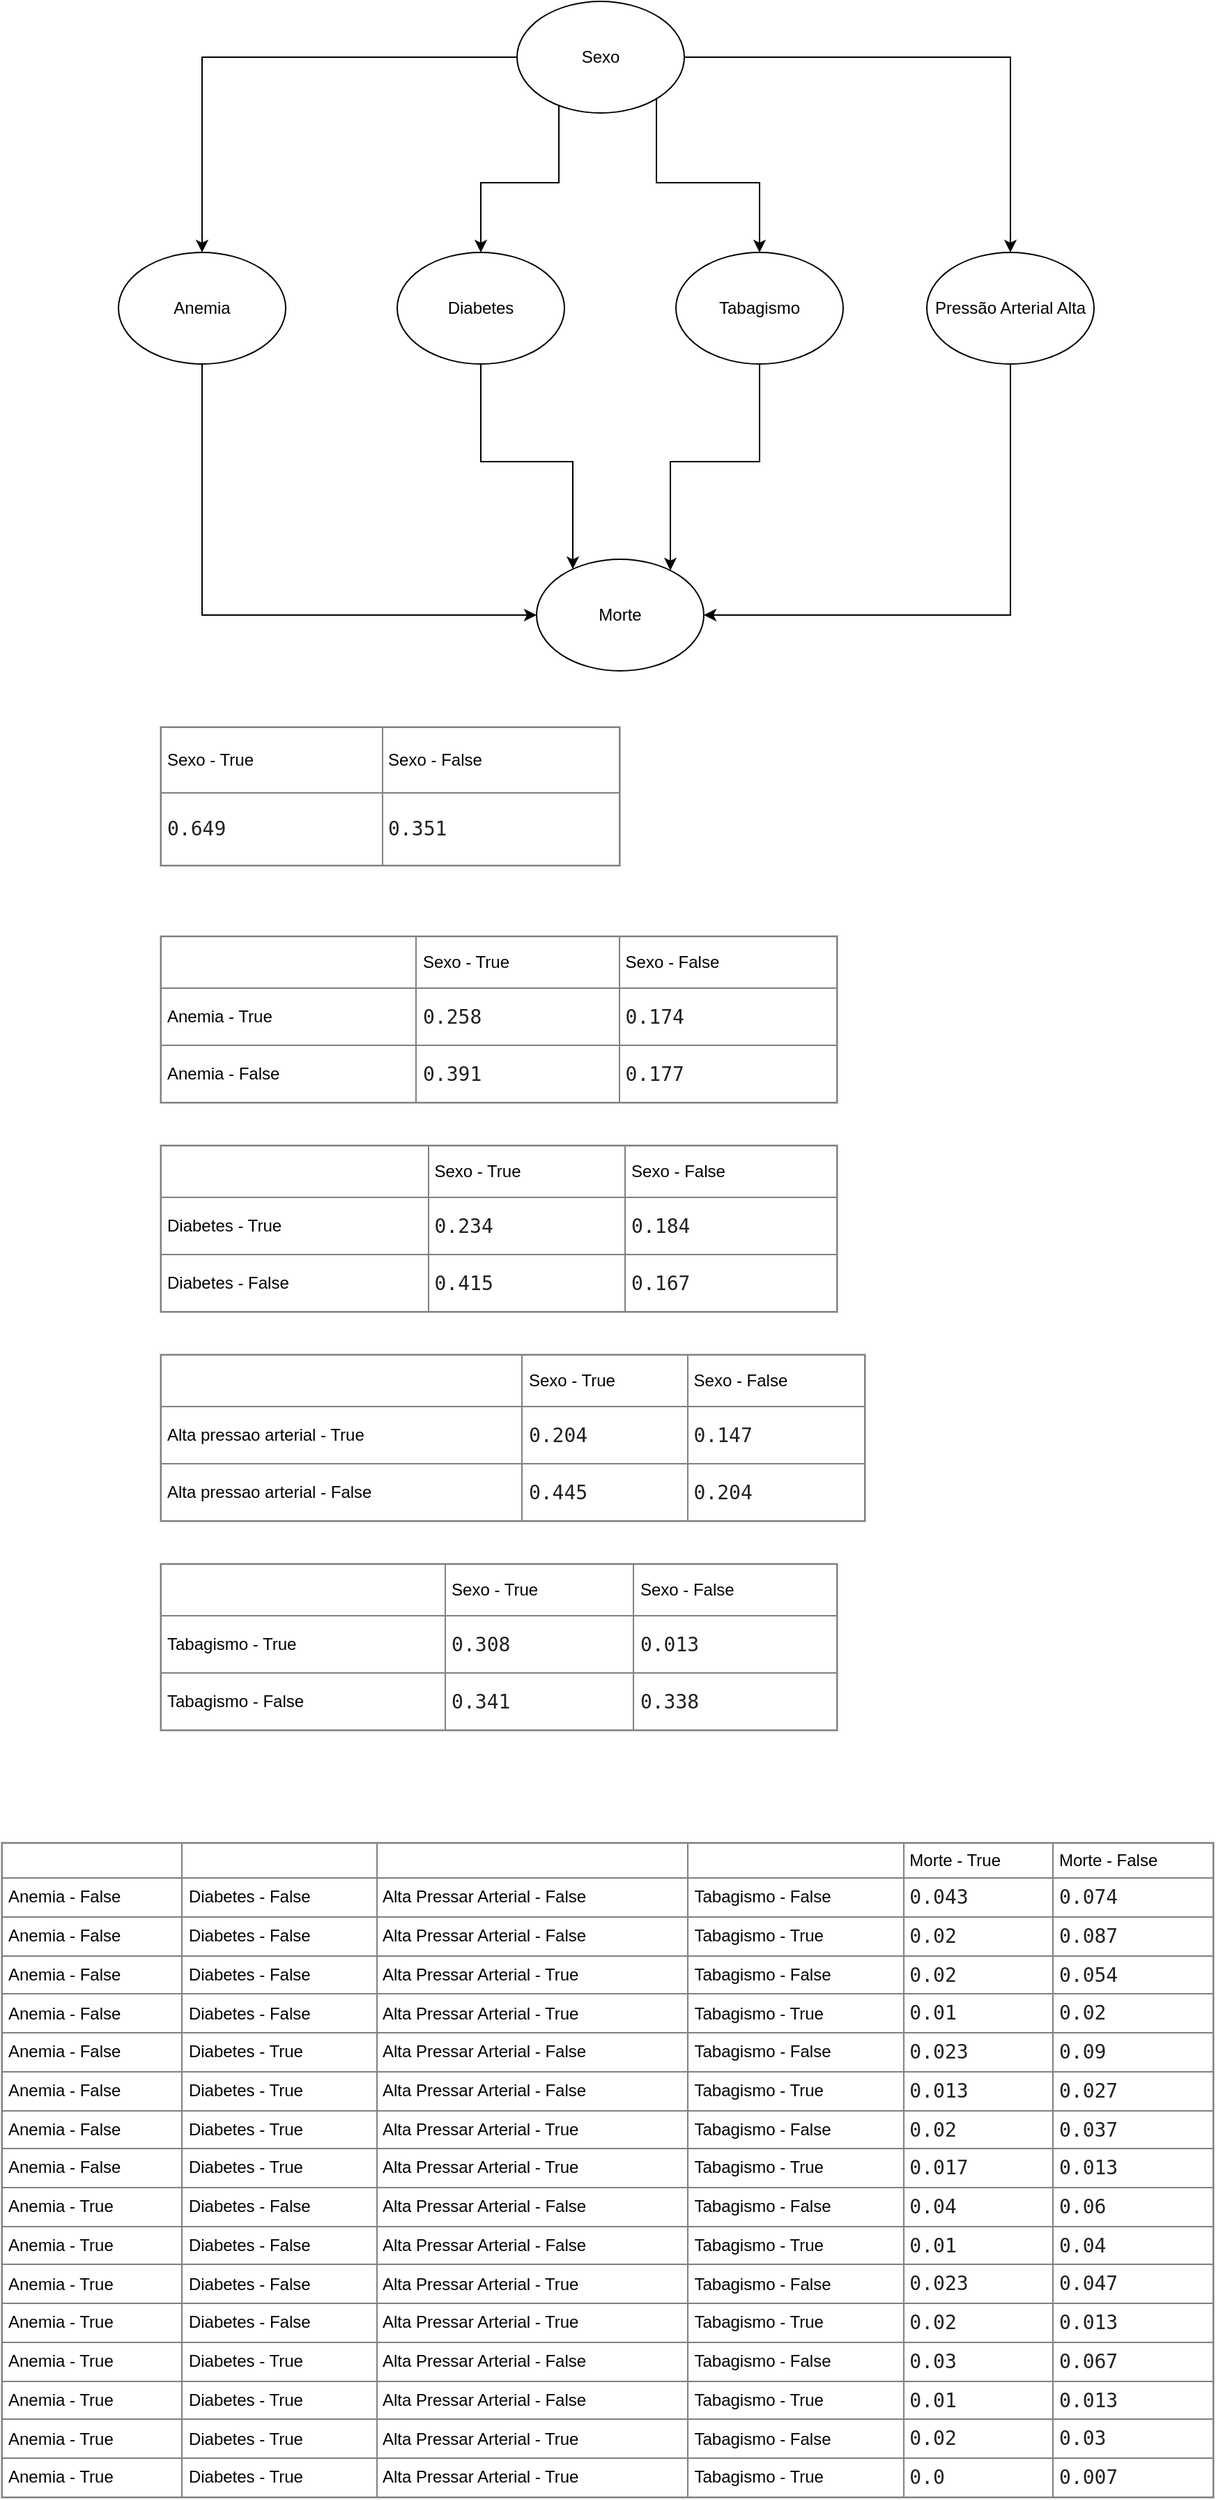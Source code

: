 <mxfile version="15.1.1" type="device"><diagram id="i_Kk3ZW4-3bpHJfvWdNU" name="Página-1"><mxGraphModel dx="1695" dy="504" grid="1" gridSize="10" guides="1" tooltips="1" connect="1" arrows="1" fold="1" page="1" pageScale="1" pageWidth="827" pageHeight="1169" math="0" shadow="0"><root><mxCell id="0"/><mxCell id="1" parent="0"/><mxCell id="EiT9uhDZ60-IQ1x-TO8C-58" style="edgeStyle=orthogonalEdgeStyle;rounded=0;orthogonalLoop=1;jettySize=auto;html=1;entryX=0;entryY=0.5;entryDx=0;entryDy=0;" parent="1" source="EiT9uhDZ60-IQ1x-TO8C-52" target="EiT9uhDZ60-IQ1x-TO8C-56" edge="1"><mxGeometry relative="1" as="geometry"><Array as="points"><mxPoint x="124" y="850"/></Array></mxGeometry></mxCell><mxCell id="EiT9uhDZ60-IQ1x-TO8C-52" value="Anemia" style="ellipse;whiteSpace=wrap;html=1;" parent="1" vertex="1"><mxGeometry x="64" y="590" width="120" height="80" as="geometry"/></mxCell><mxCell id="EiT9uhDZ60-IQ1x-TO8C-59" style="edgeStyle=orthogonalEdgeStyle;rounded=0;orthogonalLoop=1;jettySize=auto;html=1;exitX=0.5;exitY=1;exitDx=0;exitDy=0;" parent="1" source="EiT9uhDZ60-IQ1x-TO8C-53" target="EiT9uhDZ60-IQ1x-TO8C-56" edge="1"><mxGeometry relative="1" as="geometry"><Array as="points"><mxPoint x="324" y="740"/><mxPoint x="390" y="740"/></Array></mxGeometry></mxCell><mxCell id="EiT9uhDZ60-IQ1x-TO8C-53" value="Diabetes" style="ellipse;whiteSpace=wrap;html=1;" parent="1" vertex="1"><mxGeometry x="264" y="590" width="120" height="80" as="geometry"/></mxCell><mxCell id="EiT9uhDZ60-IQ1x-TO8C-61" style="edgeStyle=orthogonalEdgeStyle;rounded=0;orthogonalLoop=1;jettySize=auto;html=1;" parent="1" source="EiT9uhDZ60-IQ1x-TO8C-54" target="EiT9uhDZ60-IQ1x-TO8C-56" edge="1"><mxGeometry relative="1" as="geometry"><Array as="points"><mxPoint x="524" y="740"/><mxPoint x="460" y="740"/></Array></mxGeometry></mxCell><mxCell id="EiT9uhDZ60-IQ1x-TO8C-54" value="Tabagismo" style="ellipse;whiteSpace=wrap;html=1;" parent="1" vertex="1"><mxGeometry x="464" y="590" width="120" height="80" as="geometry"/></mxCell><mxCell id="EiT9uhDZ60-IQ1x-TO8C-63" style="edgeStyle=orthogonalEdgeStyle;rounded=0;orthogonalLoop=1;jettySize=auto;html=1;" parent="1" source="EiT9uhDZ60-IQ1x-TO8C-55" target="EiT9uhDZ60-IQ1x-TO8C-56" edge="1"><mxGeometry relative="1" as="geometry"><Array as="points"><mxPoint x="704" y="850"/></Array></mxGeometry></mxCell><mxCell id="EiT9uhDZ60-IQ1x-TO8C-55" value="Pressão Arterial Alta" style="ellipse;whiteSpace=wrap;html=1;" parent="1" vertex="1"><mxGeometry x="644" y="590" width="120" height="80" as="geometry"/></mxCell><mxCell id="EiT9uhDZ60-IQ1x-TO8C-56" value="Morte" style="ellipse;whiteSpace=wrap;html=1;" parent="1" vertex="1"><mxGeometry x="364" y="810" width="120" height="80" as="geometry"/></mxCell><mxCell id="OH7lUjI0mVO3vPzC_5X3-2" style="edgeStyle=orthogonalEdgeStyle;rounded=0;orthogonalLoop=1;jettySize=auto;html=1;" parent="1" source="OH7lUjI0mVO3vPzC_5X3-1" target="EiT9uhDZ60-IQ1x-TO8C-52" edge="1"><mxGeometry relative="1" as="geometry"/></mxCell><mxCell id="OH7lUjI0mVO3vPzC_5X3-3" style="edgeStyle=orthogonalEdgeStyle;rounded=0;orthogonalLoop=1;jettySize=auto;html=1;" parent="1" source="OH7lUjI0mVO3vPzC_5X3-1" target="EiT9uhDZ60-IQ1x-TO8C-55" edge="1"><mxGeometry relative="1" as="geometry"/></mxCell><mxCell id="OH7lUjI0mVO3vPzC_5X3-4" style="edgeStyle=orthogonalEdgeStyle;rounded=0;orthogonalLoop=1;jettySize=auto;html=1;" parent="1" source="OH7lUjI0mVO3vPzC_5X3-1" target="EiT9uhDZ60-IQ1x-TO8C-53" edge="1"><mxGeometry relative="1" as="geometry"><Array as="points"><mxPoint x="380" y="540"/><mxPoint x="324" y="540"/></Array></mxGeometry></mxCell><mxCell id="OH7lUjI0mVO3vPzC_5X3-5" style="edgeStyle=orthogonalEdgeStyle;rounded=0;orthogonalLoop=1;jettySize=auto;html=1;" parent="1" source="OH7lUjI0mVO3vPzC_5X3-1" target="EiT9uhDZ60-IQ1x-TO8C-54" edge="1"><mxGeometry relative="1" as="geometry"><Array as="points"><mxPoint x="450" y="540"/><mxPoint x="524" y="540"/></Array></mxGeometry></mxCell><mxCell id="OH7lUjI0mVO3vPzC_5X3-1" value="Sexo" style="ellipse;whiteSpace=wrap;html=1;" parent="1" vertex="1"><mxGeometry x="350" y="410" width="120" height="80" as="geometry"/></mxCell><mxCell id="9E2G7hv2_-pLJ6egkP2h-28" value="&lt;table border=&quot;1&quot; width=&quot;100%&quot; cellpadding=&quot;4&quot; style=&quot;width: 100% ; height: 100% ; border-collapse: collapse&quot;&gt;&lt;tbody&gt;&lt;tr&gt;&lt;td&gt;Sexo - True&lt;/td&gt;&lt;td&gt;Sexo - False&lt;/td&gt;&lt;/tr&gt;&lt;tr&gt;&lt;td&gt;&lt;span style=&quot;color: rgb(33 , 33 , 33) ; font-family: monospace ; font-size: 14px ; background-color: rgb(255 , 255 , 255)&quot;&gt;0.649&lt;/span&gt;&lt;br&gt;&lt;/td&gt;&lt;td&gt;&lt;span style=&quot;color: rgb(33 , 33 , 33) ; font-family: monospace ; font-size: 14px ; background-color: rgb(255 , 255 , 255)&quot;&gt;0.351&lt;/span&gt;&lt;br&gt;&lt;/td&gt;&lt;/tr&gt;&lt;/tbody&gt;&lt;/table&gt;" style="text;html=1;strokeColor=#c0c0c0;fillColor=#ffffff;overflow=fill;rounded=0;" parent="1" vertex="1"><mxGeometry x="94" y="930" width="330" height="100" as="geometry"/></mxCell><mxCell id="9E2G7hv2_-pLJ6egkP2h-29" value="&lt;table border=&quot;1&quot; width=&quot;100%&quot; cellpadding=&quot;4&quot; style=&quot;width: 100% ; height: 100% ; border-collapse: collapse&quot;&gt;&lt;tbody&gt;&lt;tr&gt;&lt;td&gt;&lt;br&gt;&lt;/td&gt;&lt;td&gt;Sexo - True&lt;/td&gt;&lt;td&gt;Sexo - False&lt;/td&gt;&lt;/tr&gt;&lt;tr&gt;&lt;td&gt;Anemia - True&lt;/td&gt;&lt;td&gt;&lt;span style=&quot;color: rgb(33 , 33 , 33) ; font-family: monospace ; font-size: 14px ; background-color: rgb(255 , 255 , 255)&quot;&gt;0.258&lt;/span&gt;&lt;br&gt;&lt;/td&gt;&lt;td&gt;&lt;span style=&quot;color: rgb(33 , 33 , 33) ; font-family: monospace ; font-size: 14px ; background-color: rgb(255 , 255 , 255)&quot;&gt;0.174&lt;/span&gt;&lt;br&gt;&lt;/td&gt;&lt;/tr&gt;&lt;tr&gt;&lt;td&gt;Anemia - False&lt;br&gt;&lt;/td&gt;&lt;td&gt;&lt;span style=&quot;color: rgb(33 , 33 , 33) ; font-family: monospace ; font-size: 14px ; background-color: rgb(255 , 255 , 255)&quot;&gt;0.391&lt;/span&gt;&lt;br&gt;&lt;/td&gt;&lt;td&gt;&lt;span style=&quot;color: rgb(33 , 33 , 33) ; font-family: monospace ; font-size: 14px ; background-color: rgb(255 , 255 , 255)&quot;&gt;0.177&lt;/span&gt;&lt;br&gt;&lt;/td&gt;&lt;/tr&gt;&lt;/tbody&gt;&lt;/table&gt;" style="text;html=1;strokeColor=#c0c0c0;fillColor=#ffffff;overflow=fill;rounded=0;" parent="1" vertex="1"><mxGeometry x="94" y="1080" width="486" height="120" as="geometry"/></mxCell><mxCell id="9E2G7hv2_-pLJ6egkP2h-30" value="&lt;table border=&quot;1&quot; width=&quot;100%&quot; cellpadding=&quot;4&quot; style=&quot;width: 100% ; height: 100% ; border-collapse: collapse&quot;&gt;&lt;tbody&gt;&lt;tr&gt;&lt;td&gt;&lt;br&gt;&lt;/td&gt;&lt;td&gt;Sexo - True&lt;/td&gt;&lt;td&gt;Sexo - False&lt;/td&gt;&lt;/tr&gt;&lt;tr&gt;&lt;td&gt;Diabetes - True&lt;/td&gt;&lt;td&gt;&lt;span style=&quot;color: rgb(33 , 33 , 33) ; font-family: monospace ; font-size: 14px ; background-color: rgb(255 , 255 , 255)&quot;&gt;0.234&lt;/span&gt;&lt;br&gt;&lt;/td&gt;&lt;td&gt;&lt;span style=&quot;color: rgb(33 , 33 , 33) ; font-family: monospace ; font-size: 14px ; background-color: rgb(255 , 255 , 255)&quot;&gt;0.184&lt;/span&gt;&lt;br&gt;&lt;/td&gt;&lt;/tr&gt;&lt;tr&gt;&lt;td&gt;Diabetes - False&lt;br&gt;&lt;/td&gt;&lt;td&gt;&lt;span style=&quot;color: rgb(33 , 33 , 33) ; font-family: monospace ; font-size: 14px ; background-color: rgb(255 , 255 , 255)&quot;&gt;0.415&lt;/span&gt;&lt;br&gt;&lt;/td&gt;&lt;td&gt;&lt;span style=&quot;color: rgb(33 , 33 , 33) ; font-family: monospace ; font-size: 14px ; background-color: rgb(255 , 255 , 255)&quot;&gt;0.167&lt;/span&gt;&lt;br&gt;&lt;/td&gt;&lt;/tr&gt;&lt;/tbody&gt;&lt;/table&gt;" style="text;html=1;strokeColor=#c0c0c0;fillColor=#ffffff;overflow=fill;rounded=0;" parent="1" vertex="1"><mxGeometry x="94" y="1230" width="486" height="120" as="geometry"/></mxCell><mxCell id="9E2G7hv2_-pLJ6egkP2h-31" value="&lt;table border=&quot;1&quot; width=&quot;100%&quot; cellpadding=&quot;4&quot; style=&quot;width: 100% ; height: 100% ; border-collapse: collapse&quot;&gt;&lt;tbody&gt;&lt;tr&gt;&lt;td&gt;&lt;br&gt;&lt;/td&gt;&lt;td&gt;Sexo - True&lt;/td&gt;&lt;td&gt;Sexo - False&lt;/td&gt;&lt;/tr&gt;&lt;tr&gt;&lt;td&gt;Alta pressao arterial - True&lt;/td&gt;&lt;td&gt;&lt;span style=&quot;color: rgb(33 , 33 , 33) ; font-family: monospace ; font-size: 14px ; background-color: rgb(255 , 255 , 255)&quot;&gt;0.204&lt;/span&gt;&lt;br&gt;&lt;/td&gt;&lt;td&gt;&lt;span style=&quot;color: rgb(33 , 33 , 33) ; font-family: monospace ; font-size: 14px ; background-color: rgb(255 , 255 , 255)&quot;&gt;0.147&lt;/span&gt;&lt;br&gt;&lt;/td&gt;&lt;/tr&gt;&lt;tr&gt;&lt;td&gt;Alta pressao arterial&amp;nbsp;- False&lt;br&gt;&lt;/td&gt;&lt;td&gt;&lt;span style=&quot;color: rgb(33 , 33 , 33) ; font-family: monospace ; font-size: 14px ; background-color: rgb(255 , 255 , 255)&quot;&gt;0.445&lt;/span&gt;&lt;br&gt;&lt;/td&gt;&lt;td&gt;&lt;span style=&quot;color: rgb(33 , 33 , 33) ; font-family: monospace ; font-size: 14px ; background-color: rgb(255 , 255 , 255)&quot;&gt;0.204&lt;/span&gt;&lt;br&gt;&lt;/td&gt;&lt;/tr&gt;&lt;/tbody&gt;&lt;/table&gt;" style="text;html=1;strokeColor=#c0c0c0;fillColor=#ffffff;overflow=fill;rounded=0;" parent="1" vertex="1"><mxGeometry x="94" y="1380" width="506" height="120" as="geometry"/></mxCell><mxCell id="9E2G7hv2_-pLJ6egkP2h-32" value="&lt;table border=&quot;1&quot; width=&quot;100%&quot; cellpadding=&quot;4&quot; style=&quot;width: 100% ; height: 100% ; border-collapse: collapse&quot;&gt;&lt;tbody&gt;&lt;tr&gt;&lt;td&gt;&lt;br&gt;&lt;/td&gt;&lt;td&gt;Sexo - True&lt;/td&gt;&lt;td&gt;Sexo - False&lt;/td&gt;&lt;/tr&gt;&lt;tr&gt;&lt;td&gt;Tabagismo - True&lt;/td&gt;&lt;td&gt;&lt;span style=&quot;color: rgb(33 , 33 , 33) ; font-family: monospace ; font-size: 14px ; background-color: rgb(255 , 255 , 255)&quot;&gt;0.308&lt;/span&gt;&lt;br&gt;&lt;/td&gt;&lt;td&gt;&lt;span style=&quot;color: rgb(33 , 33 , 33) ; font-family: monospace ; font-size: 14px ; background-color: rgb(255 , 255 , 255)&quot;&gt;0.013&lt;/span&gt;&lt;br&gt;&lt;/td&gt;&lt;/tr&gt;&lt;tr&gt;&lt;td&gt;Tabagismo - False&lt;br&gt;&lt;/td&gt;&lt;td&gt;&lt;span style=&quot;color: rgb(33 , 33 , 33) ; font-family: monospace ; font-size: 14px ; background-color: rgb(255 , 255 , 255)&quot;&gt;0.341&lt;/span&gt;&lt;br&gt;&lt;/td&gt;&lt;td&gt;&lt;span style=&quot;color: rgb(33 , 33 , 33) ; font-family: monospace ; font-size: 14px ; background-color: rgb(255 , 255 , 255)&quot;&gt;0.338&lt;/span&gt;&lt;br&gt;&lt;/td&gt;&lt;/tr&gt;&lt;/tbody&gt;&lt;/table&gt;" style="text;html=1;strokeColor=#c0c0c0;fillColor=#ffffff;overflow=fill;rounded=0;" parent="1" vertex="1"><mxGeometry x="94" y="1530" width="486" height="120" as="geometry"/></mxCell><mxCell id="9E2G7hv2_-pLJ6egkP2h-33" value="&lt;table border=&quot;1&quot; width=&quot;100%&quot; cellpadding=&quot;4&quot; style=&quot;width: 100% ; height: 100% ; border-collapse: collapse&quot;&gt;&lt;tbody&gt;&lt;tr&gt;&lt;td&gt;&lt;br&gt;&lt;/td&gt;&lt;td&gt;&lt;br&gt;&lt;/td&gt;&lt;td&gt;&lt;br&gt;&lt;/td&gt;&lt;td&gt;&lt;br&gt;&lt;/td&gt;&lt;td&gt;Morte - True&lt;/td&gt;&lt;td&gt;Morte - False&lt;/td&gt;&lt;/tr&gt;&lt;tr&gt;&lt;td&gt;Anemia - False&lt;/td&gt;&lt;td&gt;Diabetes - False&lt;/td&gt;&lt;td&gt;Alta Pressar Arterial - False&lt;/td&gt;&lt;td&gt;Tabagismo - False&lt;/td&gt;&lt;td&gt;&lt;span style=&quot;color: rgb(33 , 33 , 33) ; font-family: monospace ; font-size: 14px ; background-color: rgb(255 , 255 , 255)&quot;&gt;0.043&lt;/span&gt;&lt;br&gt;&lt;/td&gt;&lt;td&gt;&lt;span style=&quot;color: rgb(33 , 33 , 33) ; font-family: monospace ; font-size: 14px ; background-color: rgb(255 , 255 , 255)&quot;&gt;0.074&lt;/span&gt;&lt;br&gt;&lt;/td&gt;&lt;/tr&gt;&lt;tr&gt;&lt;td&gt;Anemia - False&lt;br&gt;&lt;/td&gt;&lt;td&gt;Diabetes - False&lt;br&gt;&lt;/td&gt;&lt;td&gt;Alta Pressar Arterial - False&lt;br&gt;&lt;/td&gt;&lt;td&gt;Tabagismo - True&lt;br&gt;&lt;/td&gt;&lt;td&gt;&lt;span style=&quot;color: rgb(33 , 33 , 33) ; font-family: monospace ; font-size: 14px ; background-color: rgb(255 , 255 , 255)&quot;&gt;0.02&lt;/span&gt;&lt;br&gt;&lt;/td&gt;&lt;td&gt;&lt;span style=&quot;color: rgb(33 , 33 , 33) ; font-family: monospace ; font-size: 14px ; background-color: rgb(255 , 255 , 255)&quot;&gt;0.087&lt;/span&gt;&lt;br&gt;&lt;/td&gt;&lt;/tr&gt;&lt;tr&gt;&lt;td&gt;Anemia - False&lt;br&gt;&lt;/td&gt;&lt;td&gt;Diabetes - False&lt;br&gt;&lt;/td&gt;&lt;td&gt;Alta Pressar Arterial - True&lt;br&gt;&lt;/td&gt;&lt;td&gt;Tabagismo - False&lt;/td&gt;&lt;td&gt;&lt;span style=&quot;color: rgb(33 , 33 , 33) ; font-family: monospace ; font-size: 14px ; background-color: rgb(255 , 255 , 255)&quot;&gt;0.02&lt;/span&gt;&lt;br&gt;&lt;/td&gt;&lt;td&gt;&lt;span style=&quot;color: rgb(33 , 33 , 33) ; font-family: monospace ; font-size: 14px ; background-color: rgb(255 , 255 , 255)&quot;&gt;0.054&lt;/span&gt;&lt;br&gt;&lt;/td&gt;&lt;/tr&gt;&lt;tr&gt;&lt;td&gt;Anemia - False&lt;br&gt;&lt;/td&gt;&lt;td&gt;Diabetes - False&lt;br&gt;&lt;/td&gt;&lt;td&gt;Alta Pressar Arterial - True&lt;br&gt;&lt;/td&gt;&lt;td&gt;Tabagismo - True&lt;br&gt;&lt;/td&gt;&lt;td&gt;&lt;span style=&quot;color: rgb(33 , 33 , 33) ; font-family: monospace ; font-size: 14px ; background-color: rgb(255 , 255 , 255)&quot;&gt;0.01&lt;/span&gt;&lt;br&gt;&lt;/td&gt;&lt;td&gt;&lt;span style=&quot;color: rgb(33 , 33 , 33) ; font-family: monospace ; font-size: 14px ; background-color: rgb(255 , 255 , 255)&quot;&gt;0.02&lt;/span&gt;&lt;br&gt;&lt;/td&gt;&lt;/tr&gt;&lt;tr&gt;&lt;td&gt;Anemia - False&lt;br&gt;&lt;/td&gt;&lt;td&gt;Diabetes - True&lt;br&gt;&lt;/td&gt;&lt;td&gt;Alta Pressar Arterial - False&lt;br&gt;&lt;/td&gt;&lt;td&gt;Tabagismo - False&lt;br&gt;&lt;/td&gt;&lt;td&gt;&lt;span style=&quot;color: rgb(33 , 33 , 33) ; font-family: monospace ; font-size: 14px ; background-color: rgb(255 , 255 , 255)&quot;&gt;0.023&lt;/span&gt;&lt;br&gt;&lt;/td&gt;&lt;td&gt;&lt;span style=&quot;color: rgb(33 , 33 , 33) ; font-family: monospace ; font-size: 14px ; background-color: rgb(255 , 255 , 255)&quot;&gt;0.09&lt;/span&gt;&lt;br&gt;&lt;/td&gt;&lt;/tr&gt;&lt;tr&gt;&lt;td&gt;Anemia - False&lt;br&gt;&lt;/td&gt;&lt;td&gt;Diabetes - True&lt;br&gt;&lt;/td&gt;&lt;td&gt;Alta Pressar Arterial - False&lt;br&gt;&lt;/td&gt;&lt;td&gt;Tabagismo - True&lt;br&gt;&lt;/td&gt;&lt;td&gt;&lt;span style=&quot;color: rgb(33 , 33 , 33) ; font-family: monospace ; font-size: 14px ; background-color: rgb(255 , 255 , 255)&quot;&gt;0.013&lt;/span&gt;&lt;br&gt;&lt;/td&gt;&lt;td&gt;&lt;span style=&quot;color: rgb(33 , 33 , 33) ; font-family: monospace ; font-size: 14px ; background-color: rgb(255 , 255 , 255)&quot;&gt;0.027&lt;/span&gt;&lt;br&gt;&lt;/td&gt;&lt;/tr&gt;&lt;tr&gt;&lt;td&gt;Anemia - False&lt;br&gt;&lt;/td&gt;&lt;td&gt;Diabetes - True&lt;br&gt;&lt;/td&gt;&lt;td&gt;Alta Pressar Arterial - True&lt;br&gt;&lt;/td&gt;&lt;td&gt;Tabagismo - False&lt;br&gt;&lt;/td&gt;&lt;td&gt;&lt;span style=&quot;color: rgb(33 , 33 , 33) ; font-family: monospace ; font-size: 14px ; background-color: rgb(255 , 255 , 255)&quot;&gt;0.02&lt;/span&gt;&lt;br&gt;&lt;/td&gt;&lt;td&gt;&lt;span style=&quot;color: rgb(33 , 33 , 33) ; font-family: monospace ; font-size: 14px ; background-color: rgb(255 , 255 , 255)&quot;&gt;0.037&lt;/span&gt;&lt;br&gt;&lt;/td&gt;&lt;/tr&gt;&lt;tr&gt;&lt;td&gt;Anemia - False&lt;br&gt;&lt;/td&gt;&lt;td&gt;Diabetes - True&lt;br&gt;&lt;/td&gt;&lt;td&gt;Alta Pressar Arterial - True&lt;br&gt;&lt;/td&gt;&lt;td&gt;Tabagismo - True&lt;br&gt;&lt;/td&gt;&lt;td&gt;&lt;span style=&quot;color: rgb(33 , 33 , 33) ; font-family: monospace ; font-size: 14px ; background-color: rgb(255 , 255 , 255)&quot;&gt;0.017&lt;/span&gt;&lt;br&gt;&lt;/td&gt;&lt;td&gt;&lt;span style=&quot;color: rgb(33 , 33 , 33) ; font-family: monospace ; font-size: 14px ; background-color: rgb(255 , 255 , 255)&quot;&gt;0.013&lt;/span&gt;&lt;br&gt;&lt;/td&gt;&lt;/tr&gt;&lt;tr&gt;&lt;td&gt;Anemia - True&lt;br&gt;&lt;/td&gt;&lt;td&gt;Diabetes - False&lt;br&gt;&lt;/td&gt;&lt;td&gt;Alta Pressar Arterial - False&lt;br&gt;&lt;/td&gt;&lt;td&gt;Tabagismo - False&lt;br&gt;&lt;/td&gt;&lt;td&gt;&lt;span style=&quot;color: rgb(33 , 33 , 33) ; font-family: monospace ; font-size: 14px ; background-color: rgb(255 , 255 , 255)&quot;&gt;0.04&lt;/span&gt;&lt;br&gt;&lt;/td&gt;&lt;td&gt;&lt;span style=&quot;color: rgb(33 , 33 , 33) ; font-family: monospace ; font-size: 14px ; background-color: rgb(255 , 255 , 255)&quot;&gt;0.06&lt;/span&gt;&lt;br&gt;&lt;/td&gt;&lt;/tr&gt;&lt;tr&gt;&lt;td&gt;Anemia - True&lt;br&gt;&lt;/td&gt;&lt;td&gt;Diabetes - False&lt;br&gt;&lt;/td&gt;&lt;td&gt;Alta Pressar Arterial - False&lt;br&gt;&lt;/td&gt;&lt;td&gt;Tabagismo - True&lt;br&gt;&lt;/td&gt;&lt;td&gt;&lt;span style=&quot;color: rgb(33 , 33 , 33) ; font-family: monospace ; font-size: 14px ; background-color: rgb(255 , 255 , 255)&quot;&gt;0.01&lt;/span&gt;&lt;br&gt;&lt;/td&gt;&lt;td&gt;&lt;span style=&quot;color: rgb(33 , 33 , 33) ; font-family: monospace ; font-size: 14px ; background-color: rgb(255 , 255 , 255)&quot;&gt;0.04&lt;/span&gt;&lt;br&gt;&lt;/td&gt;&lt;/tr&gt;&lt;tr&gt;&lt;td&gt;Anemia - True&lt;br&gt;&lt;/td&gt;&lt;td&gt;Diabetes - False&lt;br&gt;&lt;/td&gt;&lt;td&gt;Alta Pressar Arterial - True&lt;br&gt;&lt;/td&gt;&lt;td&gt;Tabagismo - False&lt;br&gt;&lt;/td&gt;&lt;td&gt;&lt;span style=&quot;color: rgb(33 , 33 , 33) ; font-family: monospace ; font-size: 14px ; background-color: rgb(255 , 255 , 255)&quot;&gt;0.023&lt;/span&gt;&lt;br&gt;&lt;/td&gt;&lt;td&gt;&lt;span style=&quot;color: rgb(33 , 33 , 33) ; font-family: monospace ; font-size: 14px ; background-color: rgb(255 , 255 , 255)&quot;&gt;0.047&lt;/span&gt;&lt;br&gt;&lt;/td&gt;&lt;/tr&gt;&lt;tr&gt;&lt;td&gt;Anemia - True&lt;br&gt;&lt;/td&gt;&lt;td&gt;Diabetes - False&lt;br&gt;&lt;/td&gt;&lt;td&gt;Alta Pressar Arterial - True&lt;br&gt;&lt;/td&gt;&lt;td&gt;Tabagismo - True&lt;br&gt;&lt;/td&gt;&lt;td&gt;&lt;span style=&quot;color: rgb(33 , 33 , 33) ; font-family: monospace ; font-size: 14px ; background-color: rgb(255 , 255 , 255)&quot;&gt;0.02&lt;/span&gt;&lt;br&gt;&lt;/td&gt;&lt;td&gt;&lt;span style=&quot;color: rgb(33 , 33 , 33) ; font-family: monospace ; font-size: 14px ; background-color: rgb(255 , 255 , 255)&quot;&gt;0.013&lt;/span&gt;&lt;br&gt;&lt;/td&gt;&lt;/tr&gt;&lt;tr&gt;&lt;td&gt;Anemia - True&lt;br&gt;&lt;/td&gt;&lt;td&gt;Diabetes - True&lt;br&gt;&lt;/td&gt;&lt;td&gt;Alta Pressar Arterial - False&lt;br&gt;&lt;/td&gt;&lt;td&gt;Tabagismo - False&lt;br&gt;&lt;/td&gt;&lt;td&gt;&lt;span style=&quot;color: rgb(33 , 33 , 33) ; font-family: monospace ; font-size: 14px ; background-color: rgb(255 , 255 , 255)&quot;&gt;0.03&lt;/span&gt;&lt;br&gt;&lt;/td&gt;&lt;td&gt;&lt;span style=&quot;color: rgb(33 , 33 , 33) ; font-family: monospace ; font-size: 14px ; background-color: rgb(255 , 255 , 255)&quot;&gt;0.067&lt;/span&gt;&lt;br&gt;&lt;/td&gt;&lt;/tr&gt;&lt;tr&gt;&lt;td&gt;Anemia - True&lt;br&gt;&lt;/td&gt;&lt;td&gt;Diabetes - True&lt;br&gt;&lt;/td&gt;&lt;td&gt;Alta Pressar Arterial - False&lt;br&gt;&lt;/td&gt;&lt;td&gt;Tabagismo - True&lt;br&gt;&lt;/td&gt;&lt;td&gt;&lt;span style=&quot;color: rgb(33 , 33 , 33) ; font-family: monospace ; font-size: 14px ; background-color: rgb(255 , 255 , 255)&quot;&gt;0.01&lt;/span&gt;&lt;br&gt;&lt;/td&gt;&lt;td&gt;&lt;span style=&quot;color: rgb(33 , 33 , 33) ; font-family: monospace ; font-size: 14px ; background-color: rgb(255 , 255 , 255)&quot;&gt;0.013&lt;/span&gt;&lt;br&gt;&lt;/td&gt;&lt;/tr&gt;&lt;tr&gt;&lt;td&gt;Anemia - True&lt;br&gt;&lt;/td&gt;&lt;td&gt;Diabetes - True&lt;br&gt;&lt;/td&gt;&lt;td&gt;Alta Pressar Arterial - True&lt;br&gt;&lt;/td&gt;&lt;td&gt;Tabagismo - False&lt;br&gt;&lt;/td&gt;&lt;td&gt;&lt;span style=&quot;color: rgb(33 , 33 , 33) ; font-family: monospace ; font-size: 14px ; background-color: rgb(255 , 255 , 255)&quot;&gt;0.02&lt;/span&gt;&lt;br&gt;&lt;/td&gt;&lt;td&gt;&lt;span style=&quot;color: rgb(33 , 33 , 33) ; font-family: monospace ; font-size: 14px ; background-color: rgb(255 , 255 , 255)&quot;&gt;0.03&lt;/span&gt;&lt;br&gt;&lt;/td&gt;&lt;/tr&gt;&lt;tr&gt;&lt;td&gt;Anemia - True&lt;br&gt;&lt;/td&gt;&lt;td&gt;Diabetes - True&lt;br&gt;&lt;/td&gt;&lt;td&gt;Alta Pressar Arterial - True&lt;br&gt;&lt;/td&gt;&lt;td&gt;Tabagismo - True&lt;br&gt;&lt;/td&gt;&lt;td&gt;&lt;span style=&quot;color: rgb(33 , 33 , 33) ; font-family: monospace ; font-size: 14px ; background-color: rgb(255 , 255 , 255)&quot;&gt;0.0&lt;/span&gt;&lt;br&gt;&lt;/td&gt;&lt;td&gt;&lt;span style=&quot;color: rgb(33 , 33 , 33) ; font-family: monospace ; font-size: 14px ; background-color: rgb(255 , 255 , 255)&quot;&gt;0.007&lt;/span&gt;&lt;br&gt;&lt;/td&gt;&lt;/tr&gt;&lt;/tbody&gt;&lt;/table&gt;" style="text;html=1;strokeColor=#c0c0c0;fillColor=#ffffff;overflow=fill;rounded=0;" parent="1" vertex="1"><mxGeometry x="-20" y="1730" width="870" height="470" as="geometry"/></mxCell></root></mxGraphModel></diagram></mxfile>